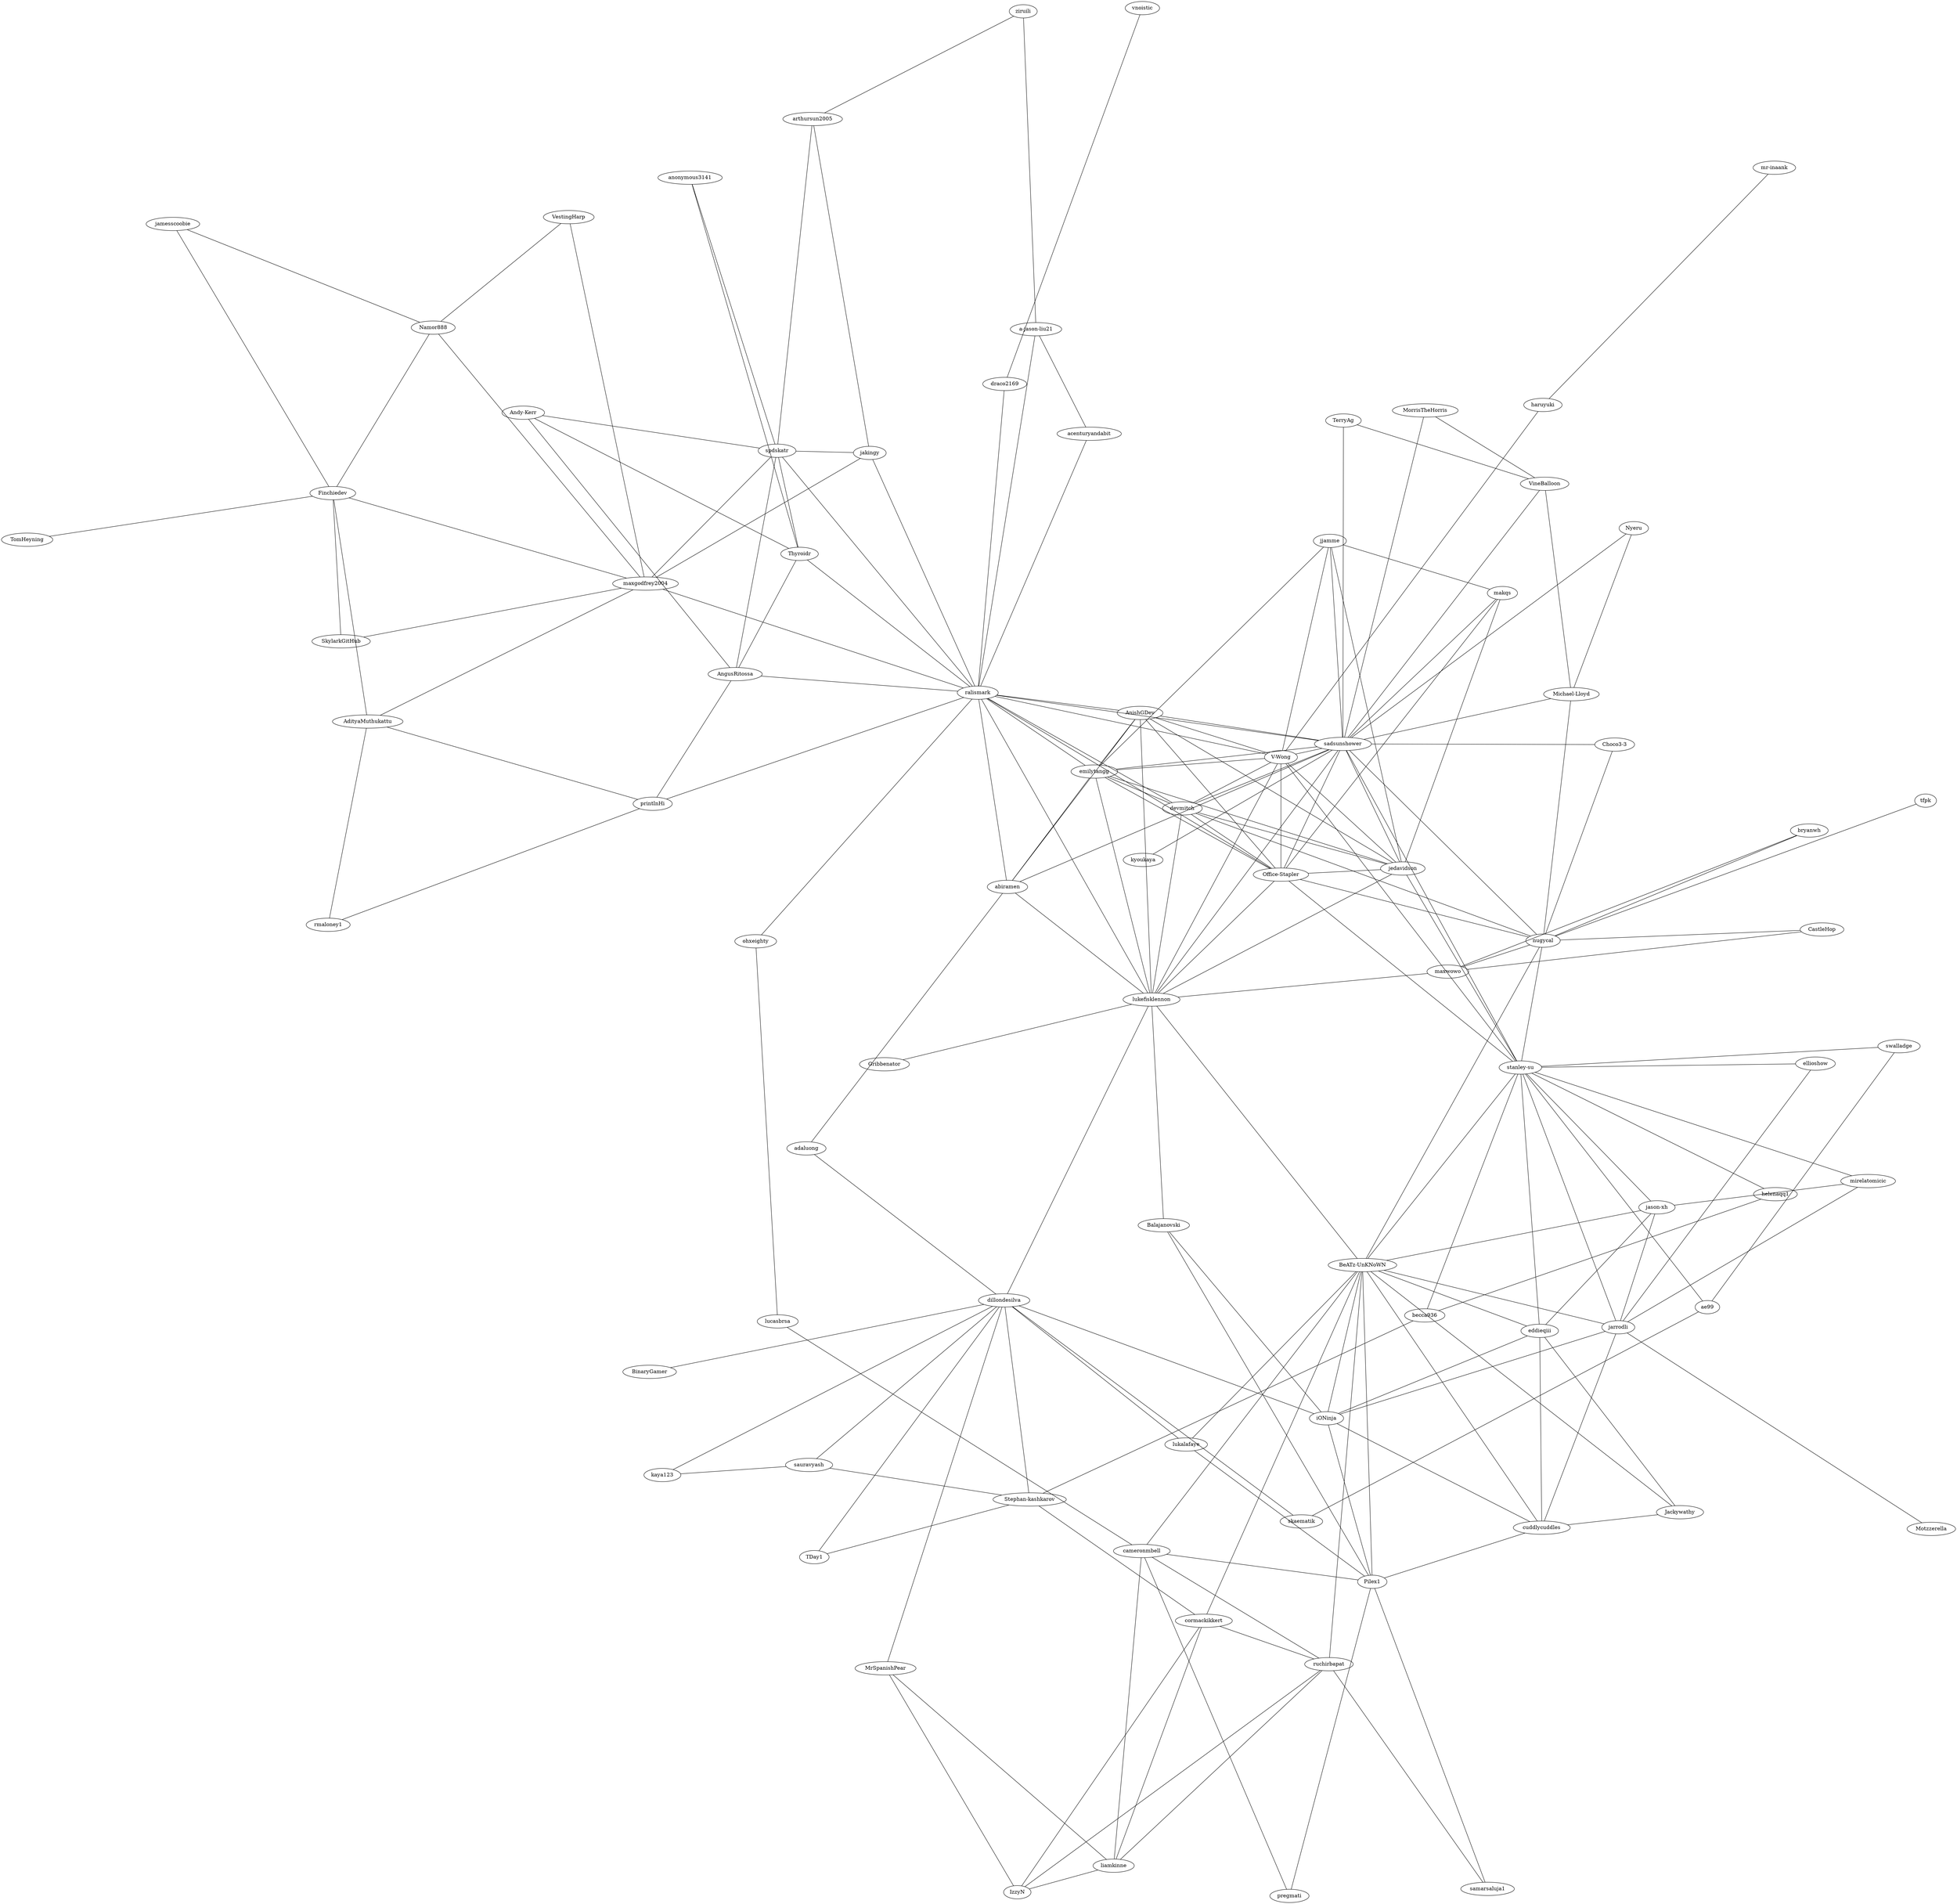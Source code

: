 graph {
layout=neato;
mode=KK;
epsilon=0.02;
edge [len=10];
"ralismark" -- "ohxeighty"
"ralismark" -- "draco2169"
"ralismark" -- "Thyroidr"
"ralismark" -- "AngusRitossa"
"ralismark" -- "printlnHi"
"ralismark" -- "acenturyandabit"
"ralismark" -- "maxgodfrey2004"
"ralismark" -- "V-Wong"
"ralismark" -- "AnishGDev"
"ralismark" -- "abiramen"
"ralismark" -- "lukefisklennon"
"ralismark" -- "emilytangg"
"ralismark" -- "Office-Stapler"
"ralismark" -- "devmitch"
"ralismark" -- "jakingy"
"ralismark" -- "a-jason-liu21"
"ohxeighty" -- "lucasbrsa"
"vnoistic" -- "draco2169"
"Thyroidr" -- "AngusRitossa"
"Thyroidr" -- "Andy-Kerr"
"spdskatr" -- "ralismark"
"spdskatr" -- "AngusRitossa"
"spdskatr" -- "Thyroidr"
"spdskatr" -- "Andy-Kerr"
"spdskatr" -- "anonymous3141"
"spdskatr" -- "maxgodfrey2004"
"spdskatr" -- "arthursun2005"
"spdskatr" -- "jakingy"
"AngusRitossa" -- "Andy-Kerr"
"anonymous3141" -- "Thyroidr"
"sauravyash" -- "kaya123"
"sauravyash" -- "Stephan-kashkarov"
"sauravyash" -- "dillondesilva"
"printlnHi" -- "AdityaMuthukattu"
"printlnHi" -- "AngusRitossa"
"ziruili" -- "arthursun2005"
"ziruili" -- "a-jason-liu21"
"jakingy" -- "arthursun2005"
"maxgodfrey2004" -- "Finchiedev"
"maxgodfrey2004" -- "AdityaMuthukattu"
"maxgodfrey2004" -- "SkylarkGitHub"
"maxgodfrey2004" -- "Namor888"
"maxgodfrey2004" -- "VestingHarp"
"maxgodfrey2004" -- "jakingy"
"lukefisklennon" -- "Balajanovski"
"lukefisklennon" -- "BeATz-UnKNoWN"
"lukefisklennon" -- "dillondesilva"
"lukefisklennon" -- "jedavidson"
"lukefisklennon" -- "abiramen"
"lukefisklennon" -- "AnishGDev"
"lukefisklennon" -- "emilytangg"
"lukefisklennon" -- "Office-Stapler"
"lukefisklennon" -- "V-Wong"
"lukefisklennon" -- "devmitch"
"lukefisklennon" -- "Gribbenator"
"V-Wong" -- "Office-Stapler"
"V-Wong" -- "AnishGDev"
"sadsunshower" -- "Michael-Lloyd"
"sadsunshower" -- "Nyeru"
"sadsunshower" -- "VineBalloon"
"sadsunshower" -- "nugycal"
"sadsunshower" -- "kyoukaya"
"sadsunshower" -- "MorrisTheHorris"
"sadsunshower" -- "jedavidson"
"sadsunshower" -- "Office-Stapler"
"sadsunshower" -- "V-Wong"
"sadsunshower" -- "Choco3-3"
"sadsunshower" -- "TerryAg"
"sadsunshower" -- "makqs"
"sadsunshower" -- "AnishGDev"
"sadsunshower" -- "jjamme"
"sadsunshower" -- "emilytangg"
"sadsunshower" -- "devmitch"
"sadsunshower" -- "ralismark"
"sadsunshower" -- "abiramen"
"sadsunshower" -- "lukefisklennon"
"emilytangg" -- "devmitch"
"emilytangg" -- "Office-Stapler"
"emilytangg" -- "AnishGDev"
"emilytangg" -- "V-Wong"
"emilytangg" -- "abiramen"
"Office-Stapler" -- "AnishGDev"
"devmitch" -- "Office-Stapler"
"devmitch" -- "V-Wong"
"jedavidson" -- "devmitch"
"jedavidson" -- "Office-Stapler"
"jedavidson" -- "V-Wong"
"jedavidson" -- "AnishGDev"
"jedavidson" -- "emilytangg"
"abiramen" -- "AnishGDev"
"jjamme" -- "jedavidson"
"jjamme" -- "V-Wong"
"jjamme" -- "emilytangg"
"stanley-su" -- "jarrodli"
"stanley-su" -- "ellioshow"
"stanley-su" -- "BeATz-UnKNoWN"
"stanley-su" -- "ae99"
"stanley-su" -- "becca936"
"stanley-su" -- "helenaqq1"
"stanley-su" -- "jason-xh"
"stanley-su" -- "eddieqiii"
"stanley-su" -- "mirelatomicic"
"stanley-su" -- "sadsunshower"
"stanley-su" -- "jedavidson"
"stanley-su" -- "nugycal"
"stanley-su" -- "Office-Stapler"
"stanley-su" -- "V-Wong"
"makqs" -- "jedavidson"
"makqs" -- "jjamme"
"makqs" -- "Office-Stapler"
"nugycal" -- "Michael-Lloyd"
"nugycal" -- "maxwowo"
"nugycal" -- "Choco3-3"
"nugycal" -- "BeATz-UnKNoWN"
"nugycal" -- "bryanwh"
"nugycal" -- "CastleHop"
"nugycal" -- "Office-Stapler"
"nugycal" -- "devmitch"
"dillondesilva" -- "BinaryGamer"
"dillondesilva" -- "MrSpanishPear"
"dillondesilva" -- "Stephan-kashkarov"
"dillondesilva" -- "adaluong"
"dillondesilva" -- "TDay1"
"acenturyandabit" -- "a-jason-liu21"
"kaya123" -- "dillondesilva"
"iONinja" -- "Pilex1"
"iONinja" -- "BeATz-UnKNoWN"
"iONinja" -- "cuddlycuddles"
"iONinja" -- "eddieqiii"
"iONinja" -- "Balajanovski"
"iONinja" -- "dillondesilva"
"jarrodli" -- "cuddlycuddles"
"jarrodli" -- "BeATz-UnKNoWN"
"jarrodli" -- "ellioshow"
"jarrodli" -- "Motzzerella"
"jarrodli" -- "iONinja"
"cuddlycuddles" -- "Pilex1"
"cuddlycuddles" -- "BeATz-UnKNoWN"
"cuddlycuddles" -- "Jackywathy"
"eddieqiii" -- "BeATz-UnKNoWN"
"eddieqiii" -- "cuddlycuddles"
"eddieqiii" -- "Jackywathy"
"jason-xh" -- "eddieqiii"
"jason-xh" -- "BeATz-UnKNoWN"
"jason-xh" -- "jarrodli"
"Pilex1" -- "BeATz-UnKNoWN"
"Pilex1" -- "Balajanovski"
"mirelatomicic" -- "jarrodli"
"mirelatomicic" -- "jason-xh"
"Jackywathy" -- "BeATz-UnKNoWN"
"lukalafaye" -- "Pilex1"
"lukalafaye" -- "BeATz-UnKNoWN"
"lukalafaye" -- "dillondesilva"
"rmaloney1" -- "AdityaMuthukattu"
"rmaloney1" -- "printlnHi"
"Finchiedev" -- "AdityaMuthukattu"
"SkylarkGitHub" -- "Finchiedev"
"TomHeyning" -- "Finchiedev"
"jamesscoobie" -- "Namor888"
"jamesscoobie" -- "Finchiedev"
"Namor888" -- "Finchiedev"
"VestingHarp" -- "Namor888"
"maxwowo" -- "bryanwh"
"maxwowo" -- "CastleHop"
"maxwowo" -- "lukefisklennon"
"haruyuki" -- "V-Wong"
"mr-inaank" -- "haruyuki"
"Nyeru" -- "Michael-Lloyd"
"VineBalloon" -- "Michael-Lloyd"
"VineBalloon" -- "MorrisTheHorris"
"VineBalloon" -- "TerryAg"
"adaluong" -- "abiramen"
"cormackikkert" -- "BeATz-UnKNoWN"
"cormackikkert" -- "IzzyN"
"cormackikkert" -- "Stephan-kashkarov"
"becca936" -- "Stephan-kashkarov"
"helenaqq1" -- "becca936"
"tfpk" -- "nugycal"
"cameronmbell" -- "Pilex1"
"cameronmbell" -- "BeATz-UnKNoWN"
"ruchirbapat" -- "cameronmbell"
"ruchirbapat" -- "liamkinne"
"ruchirbapat" -- "cormackikkert"
"ruchirbapat" -- "BeATz-UnKNoWN"
"ruchirbapat" -- "IzzyN"
"liamkinne" -- "IzzyN"
"liamkinne" -- "cameronmbell"
"liamkinne" -- "cormackikkert"
"liamkinne" -- "MrSpanishPear"
"pregmati" -- "cameronmbell"
"pregmati" -- "Pilex1"
"samarsaluja1" -- "ruchirbapat"
"samarsaluja1" -- "Pilex1"
"MrSpanishPear" -- "IzzyN"
"lucasbrsa" -- "cameronmbell"
"swalladge" -- "stanley-su"
"swalladge" -- "ae99"
"skaematik" -- "ae99"
"skaematik" -- "dillondesilva"
"TDay1" -- "Stephan-kashkarov"
}
